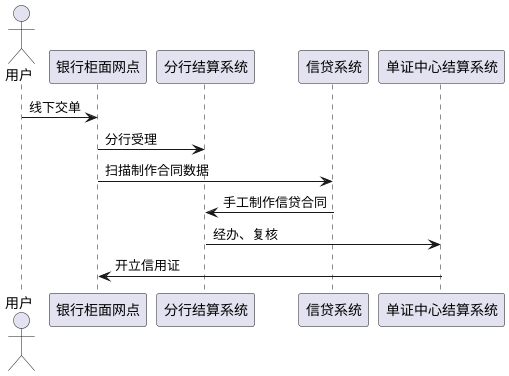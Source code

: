 @startuml
actor 用户
participant 银行柜面网点
participant 分行结算系统
participant 信贷系统
participant 单证中心结算系统

用户->银行柜面网点 : 线下交单
银行柜面网点->分行结算系统 : 分行受理
银行柜面网点->信贷系统: 扫描制作合同数据
分行结算系统<-信贷系统 : 手工制作信贷合同
分行结算系统->单证中心结算系统: 经办、复核
单证中心结算系统->银行柜面网点: 开立信用证


@enduml